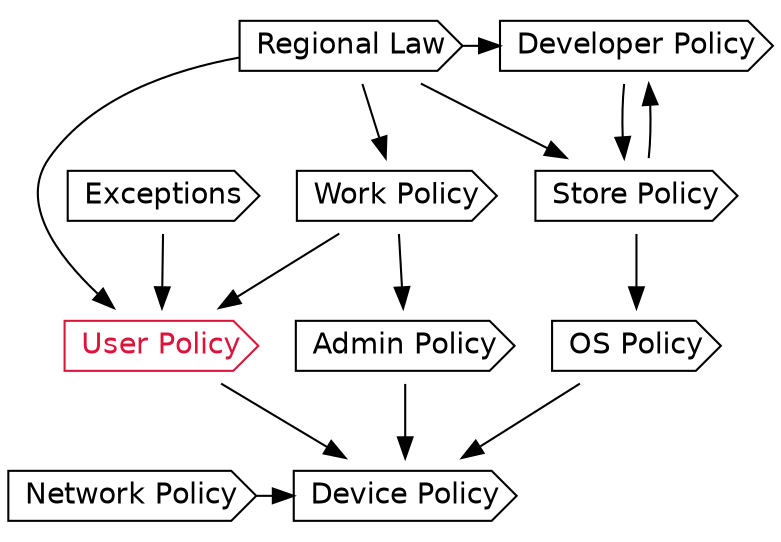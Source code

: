digraph policies{
  overlap = false;
  //rankdir = LR;
  splines = true;

  user      [label="User Policy"      shape=cds fontname="Helvetica" color="crimson" fontcolor="crimson"]
  work      [label="Work Policy"      shape=cds fontname="Helvetica"]
  it        [label="Admin Policy"     shape=cds fontname="Helvetica"]
  net       [label="Network Policy"   shape=cds fontname="Helvetica"]
  os        [label="OS Policy"        shape=cds fontname="Helvetica"]
  store     [label="Store Policy"     shape=cds fontname="Helvetica"]
  law       [label="Regional Law"     shape=cds fontname="Helvetica"]
  exception [label="Exceptions"       shape=cds fontname="Helvetica"]
  dev       [label="Developer Policy" shape=cds fontname="Helvetica"]
  device    [label="Device Policy"    shape=cds fontname="Helvetica"]
  
  os -> device;
  work -> it -> device

  law -> store -> os;
  law -> work -> user -> device;
  law -> user;
  net -> device;
  dev -> store -> dev;
  exception -> user;
  law -> dev
  

  {rank=same device net}
  {rank=same law dev}

}

